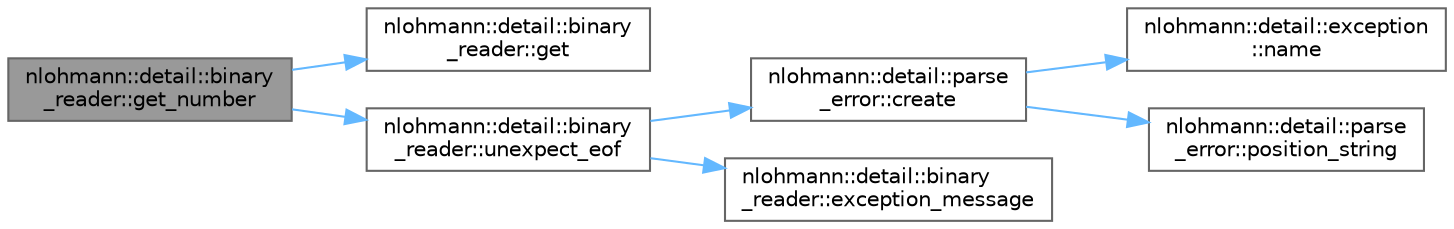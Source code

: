 digraph "nlohmann::detail::binary_reader::get_number"
{
 // LATEX_PDF_SIZE
  bgcolor="transparent";
  edge [fontname=Helvetica,fontsize=10,labelfontname=Helvetica,labelfontsize=10];
  node [fontname=Helvetica,fontsize=10,shape=box,height=0.2,width=0.4];
  rankdir="LR";
  Node1 [label="nlohmann::detail::binary\l_reader::get_number",height=0.2,width=0.4,color="gray40", fillcolor="grey60", style="filled", fontcolor="black",tooltip=" "];
  Node1 -> Node2 [color="steelblue1",style="solid"];
  Node2 [label="nlohmann::detail::binary\l_reader::get",height=0.2,width=0.4,color="grey40", fillcolor="white", style="filled",URL="$a01995.html#ad222095c0b21a87824cb10629299629a",tooltip="get next character from the input"];
  Node1 -> Node3 [color="steelblue1",style="solid"];
  Node3 [label="nlohmann::detail::binary\l_reader::unexpect_eof",height=0.2,width=0.4,color="grey40", fillcolor="white", style="filled",URL="$a01995.html#a61a0bd8bbe7b560bd429fa990ba3ba1a",tooltip=" "];
  Node3 -> Node4 [color="steelblue1",style="solid"];
  Node4 [label="nlohmann::detail::parse\l_error::create",height=0.2,width=0.4,color="grey40", fillcolor="white", style="filled",URL="$a01563.html#a137ea4d27de45d8a844fd13451d40f3d",tooltip="create a parse error exception"];
  Node4 -> Node5 [color="steelblue1",style="solid"];
  Node5 [label="nlohmann::detail::exception\l::name",height=0.2,width=0.4,color="grey40", fillcolor="white", style="filled",URL="$a01559.html#abf41a7e9178356314082284e6cfea278",tooltip=" "];
  Node4 -> Node6 [color="steelblue1",style="solid"];
  Node6 [label="nlohmann::detail::parse\l_error::position_string",height=0.2,width=0.4,color="grey40", fillcolor="white", style="filled",URL="$a01563.html#aefe74adeaa48781464ba2fd2ec63d221",tooltip=" "];
  Node3 -> Node7 [color="steelblue1",style="solid"];
  Node7 [label="nlohmann::detail::binary\l_reader::exception_message",height=0.2,width=0.4,color="grey40", fillcolor="white", style="filled",URL="$a01995.html#a9c413c9a1bade1ce345740f4d69156f0",tooltip=" "];
}
